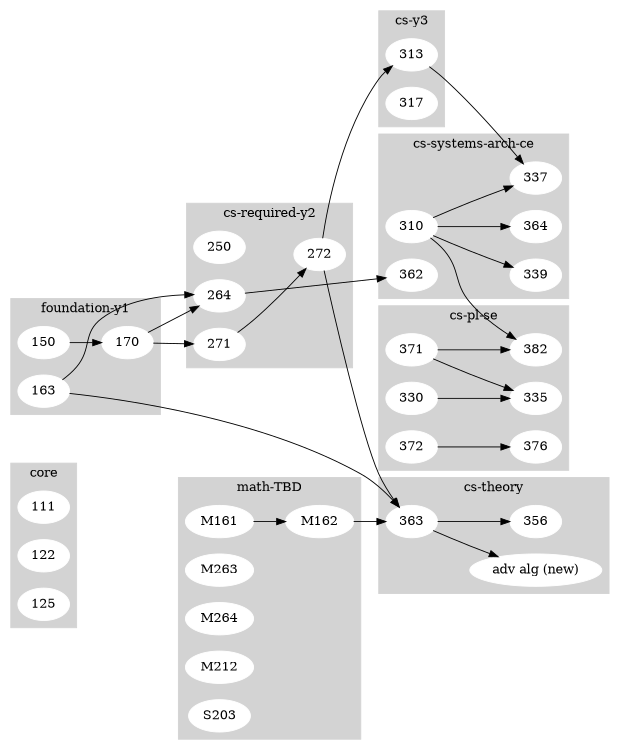 digraph G {
	compound=true
rankdir=LR
size="8,5"
	subgraph cluster_core {
		node [color=white style=filled]
		style=filled
		color=lightgrey
		111
		label=core
		122
		label=core
		125
		label=core
	}
	subgraph "cluster_foundation-y1" {
		node [color=white style=filled]
		style=filled
		color=lightgrey
		150
		label="foundation-y1"
		150 -> 170
		label="foundation-y1"
		163
		label="foundation-y1"
	}
	subgraph "cluster_math-TBD" {
		node [color=white style=filled]
		style=filled
		color=lightgrey
		M161
		label="math-TBD"
		M161 -> M162
		label="math-TBD"
		M263
		label="math-TBD"
		M264
		label="math-TBD"
		M212
		label="math-TBD"
		S203
		label="math-TBD"
	}
	subgraph "cluster_cs-required-y2" {
		node [color=white style=filled]
		style=filled
		color=lightgrey
		250
		label="cs-required-y2"
		170 -> 271
		label="cs-required-y2"
		271 -> 272
		label="cs-required-y2"
		163 -> 264
		170 -> 264
		label="cs-required-y2"
	}
	subgraph "cluster_cs-y3" {
		node [color=white style=filled]
		style=filled
		color=lightgrey
		272 -> 313
		label="cs-y3"
		317
		label="cs-y3"
	}
	subgraph "cluster_cs-systems-arch-ce" {
		node [color=white style=filled]
		style=filled
		color=lightgrey
		310 -> 339
		label="cs-systems-arch-ce"
		310 -> 364
		label="cs-systems-arch-ce"
		310 -> 337
		313 -> 337
		label="cs-systems-arch-ce"
		264 -> 362
		label="cs-systems-arch-ce"
	}
	subgraph "cluster_cs-pl-se" {
		node [color=white style=filled]
		style=filled
		color=lightgrey
		330 -> 335
		371 -> 335
		label="cs-pl-se"
		310 -> 382
		371 -> 382
		label="cs-pl-se"
		372 -> 376
		label="cs-pl-se"
	}
	subgraph "cluster_cs-theory" {
		node [color=white style=filled]
		style=filled
		color=lightgrey
		163 -> 363
		272 -> 363
		M162 -> 363
		label="cs-theory"
		363 -> "adv alg (new)"
		label="cs-theory"
		363 -> 356
		label="cs-theory"
	}
}
